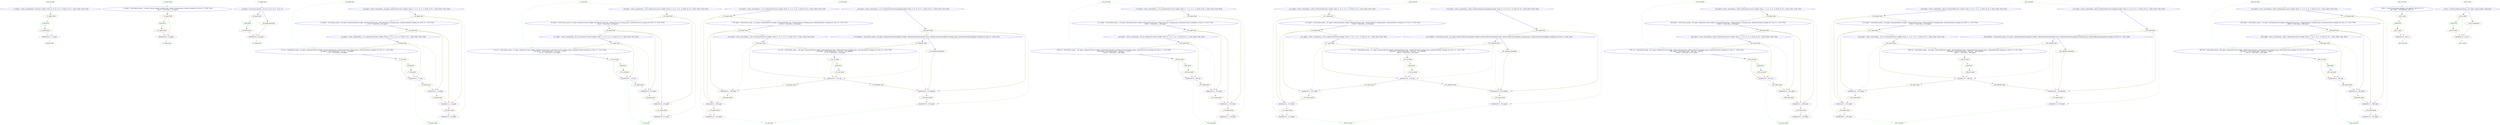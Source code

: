 // K_graph list : sequentialized fwd+bwd with Comp and Data nodes
digraph resnet101_seq_K_graph {
	_0_fwd___13_input [label="__13_input = torch._convolution(x, self.conv1.weight, None, [2, 2], [3, 3], [1, 1], False, [0, 0], 1, False, False, True, True)" color=blue tooltip="Time : 1.1707626978556316
Mem overhead : 24.5KiB"]
	_0_fwd_loss [label="LOSS KCN" color=green]
	_0_bwd___13_input [label="backward of __13_input" color=blueviolet tooltip="Time : 5.983722686767578
Mem overhead : 58.5KiB"]
	"_0___13_input data" [label="__13_input data" color=olive tooltip="Mem 100.0MiB"]
	"_0___13_input grad" [label="__13_input grad" color=olive tooltip="Mem 100.0MiB"]
	"_0___13_input data" -> _0_fwd_loss [color=olive]
	"_0___13_input grad" -> _0_bwd___13_input [color=olive]
	"_0___13_input data" -> _0_bwd___13_input [color=olive style=dashed]
	_0_fwd___13_input -> "_0___13_input data" [color=blue]
	_0_fwd_loss -> "_0___13_input grad" [color=blue]
	"_0_sources data" [label="sources data" color=green style=dashed]
	"_0_sources grad" [label="sources grad" color=green style=dashed]
	"_0_sources data" -> _0_fwd___13_input [color=green style=dashed]
	_0_bwd___13_input -> "_0_sources grad" [color=green style=dashed]
	_1_fwd___25_input [label="__25_input = torch.batch_norm(__13_input, self.bn1.weight, self.bn1.bias, self.bn1.running_mean, self.bn1.running_var, True, 0.1, 1e-05, True)
__26_fv = torch.relu_(__25_input)" color=blue tooltip="Time : 1.1211626529693604
Mem overhead : 0.0B"]
	_1_fwd_loss [label="LOSS KCN" color=green]
	_1_bwd___25_input [label="backward of __25_input" color=blueviolet tooltip="Time : 5.248576005299886
Mem overhead : 100.0MiB"]
	"_1___25_input data" [label="__25_input data" color=olive tooltip="Mem 100.0MiB"]
	"_1___25_input grad" [label="__25_input grad" color=olive tooltip="Mem 100.0MiB"]
	"_1___25_input data" -> _1_fwd_loss [color=olive]
	"_1___25_input data" -> _1_bwd___25_input [color=olive]
	"_1___25_input grad" -> _1_bwd___25_input [color=olive]
	_1_fwd___25_input -> "_1___25_input data" [color=blue]
	_1_fwd_loss -> "_1___25_input grad" [color=blue]
	"_1___13_input data" [label="__13_input data" color=green style=dashed]
	"_1___13_input grad" [label="__13_input grad" color=green style=dashed]
	"_1___13_input data" -> _1_fwd___25_input [color=green style=dashed]
	_1_bwd___25_input -> "_1___13_input grad" [color=green style=dashed]
	_2_fwd___28_input [label="__28_input = torch.max_pool2d(__26_fv, [3, 3], [2, 2], [1, 1], [1, 1])" color=blue tooltip="Time : 0.8803733189900717
Mem overhead : 0.0B"]
	_2_fwd_loss [label="LOSS KCN" color=green]
	_2_bwd___28_input [label="backward of __28_input" color=blueviolet tooltip="Time : 8.451636950174967
Mem overhead : 50.0MiB"]
	"_2___28_input data" [label="__28_input data" color=olive tooltip="Mem 25.0MiB"]
	"_2___28_input grad" [label="__28_input grad" color=olive tooltip="Mem 25.0MiB"]
	"_2___28_input phantoms" [label="__28_input phantoms" color=olive tooltip="Mem 50.0MiB"]
	"_2___28_input data" -> _2_fwd_loss [color=olive]
	"_2___28_input phantoms" -> _2_bwd___28_input [color=olive]
	"_2___28_input grad" -> _2_bwd___28_input [color=olive]
	"_2___28_input data" -> _2_bwd___28_input [color=olive style=dashed]
	_2_fwd___28_input -> "_2___28_input data" [color=blue]
	_2_fwd_loss -> "_2___28_input grad" [color=blue]
	_2_fwd___28_input -> "_2___28_input phantoms" [color=blue]
	"_2___25_input data" [label="__25_input data" color=green style=dashed]
	"_2___25_input grad" [label="__25_input grad" color=green style=dashed]
	"_2___25_input data" -> _2_fwd___28_input [color=green style=dashed]
	_2_bwd___28_input -> "_2___25_input grad" [color=green style=dashed]
	_3_fwd___43_input [label="__43_input = torch._convolution(__28_input, self.layer1[0].conv1.weight, None, [1, 1], [1, 1], [1, 1], False, [0, 0], 1, False, False, True, True)" color=blue tooltip="Time : 1.8642026980717976
Mem overhead : 124.0MiB"]
	_3_fwd___55_input [label="__55_input = torch.batch_norm(__43_input, self.layer1[0].bn1.weight, self.layer1[0].bn1.bias, self.layer1[0].bn1.running_mean, self.layer1[0].bn1.running_var, True, 0.1, 1e-05, True)
__57_fv = torch.relu_(__55_input)" color=blue tooltip="Time : 0.5532799959182739
Mem overhead : 0.0B"]
	_3_fwd___59_input [label="__59_input = torch._convolution(__57_fv, self.layer1[0].conv2.weight, None, [1, 1], [1, 1], [1, 1], False, [0, 0], 1, False, False, True, True)" color=blue tooltip="Time : 1.84060800075531
Mem overhead : 124.0MiB"]
	_3_fwd___72_out [label="__72_out = torch.batch_norm(__59_input, self.layer1[0].bn2.weight, self.layer1[0].bn2.bias, self.layer1[0].bn2.running_mean, self.layer1[0].bn2.running_var, True, 0.1, 1e-05, True)
__64_input = torch.Tensor.add_(__72_out, __28_input)
__73_fv = torch.relu_(__64_input)" color=blue tooltip="Time : 0.4284053444862366
Mem overhead : 0.0B"]
	_3_fwd_loss [label="LOSS KCN" color=green]
	_3_bwd___72_out [label="backward of __72_out" color=blueviolet tooltip="Time : 0.6375359892845154
Mem overhead : 25.0MiB"]
	_3_bwd___59_input [label="backward of __59_input" color=blueviolet tooltip="Time : 4.731541156768799
Mem overhead : 126.6MiB"]
	_3_bwd___55_input [label="backward of __55_input" color=blueviolet tooltip="Time : 0.494378666083018
Mem overhead : 25.0MiB"]
	_3_bwd___43_input [label="backward of __43_input" color=blueviolet tooltip="Time : 6.769792079925537
Mem overhead : 126.6MiB"]
	"_3___43_input data" [label="__43_input data" color=olive tooltip="Mem 25.0MiB"]
	"_3___55_input data" [label="__55_input data" color=olive tooltip="Mem 25.0MiB"]
	"_3___59_input data" [label="__59_input data" color=olive tooltip="Mem 25.0MiB"]
	"_3___72_out data" [label="__72_out data" color=olive tooltip="Mem 25.0MiB"]
	"_3___43_input grad" [label="__43_input grad" color=olive tooltip="Mem 25.0MiB"]
	"_3___55_input grad" [label="__55_input grad" color=olive tooltip="Mem 25.0MiB"]
	"_3___59_input grad" [label="__59_input grad" color=olive tooltip="Mem 25.0MiB"]
	"_3___72_out grad" [label="__72_out grad" color=olive tooltip="Mem 25.0MiB"]
	"_3___43_input data" -> _3_fwd___55_input [color=olive]
	"_3___55_input data" -> _3_fwd___59_input [color=olive]
	"_3___59_input data" -> _3_fwd___72_out [color=olive]
	"_3___72_out data" -> _3_fwd_loss [color=olive]
	"_3___59_input data" -> _3_bwd___72_out [color=olive]
	"_3___72_out data" -> _3_bwd___72_out [color=olive]
	"_3___72_out grad" -> _3_bwd___72_out [color=olive]
	"_3___59_input grad" -> _3_bwd___59_input [color=olive]
	"_3___55_input data" -> _3_bwd___59_input [color=olive]
	"_3___59_input data" -> _3_bwd___59_input [color=olive style=dashed]
	"_3___43_input data" -> _3_bwd___55_input [color=olive]
	"_3___55_input data" -> _3_bwd___55_input [color=olive]
	"_3___55_input grad" -> _3_bwd___55_input [color=olive]
	"_3___43_input grad" -> _3_bwd___43_input [color=olive]
	"_3___43_input data" -> _3_bwd___43_input [color=olive style=dashed]
	_3_fwd___43_input -> "_3___43_input data" [color=blue]
	_3_fwd___55_input -> "_3___55_input data" [color=blue]
	_3_fwd___59_input -> "_3___59_input data" [color=blue]
	_3_fwd___72_out -> "_3___72_out data" [color=blue]
	_3_bwd___55_input -> "_3___43_input grad" [color=blueviolet]
	_3_bwd___59_input -> "_3___55_input grad" [color=blueviolet]
	_3_bwd___72_out -> "_3___59_input grad" [color=blueviolet]
	_3_fwd_loss -> "_3___72_out grad" [color=blue]
	"_3___28_input data" [label="__28_input data" color=green style=dashed]
	"_3___28_input grad" [label="__28_input grad" color=green style=dashed]
	"_3___28_input data" -> _3_fwd___43_input [color=green style=dashed]
	"_3___28_input data" -> _3_fwd___72_out [color=green style=dashed]
	_3_bwd___43_input -> "_3___28_input grad" [color=green style=dashed]
	_3_bwd___72_out -> "_3___28_input grad" [color=green style=dashed]
	_4_fwd___81_input [label="__81_input = torch._convolution(__73_fv, self.layer1[1].conv1.weight, None, [1, 1], [1, 1], [1, 1], False, [0, 0], 1, False, False, True, True)" color=blue tooltip="Time : 1.8642026980717976
Mem overhead : 124.0MiB"]
	_4_fwd___93_input [label="__93_input = torch.batch_norm(__81_input, self.layer1[1].bn1.weight, self.layer1[1].bn1.bias, self.layer1[1].bn1.running_mean, self.layer1[1].bn1.running_var, True, 0.1, 1e-05, True)
__95_fv = torch.relu_(__93_input)" color=blue tooltip="Time : 0.5532799959182739
Mem overhead : 0.0B"]
	_4_fwd___97_input [label="__97_input = torch._convolution(__95_fv, self.layer1[1].conv2.weight, None, [1, 1], [1, 1], [1, 1], False, [0, 0], 1, False, False, True, True)" color=blue tooltip="Time : 1.84060800075531
Mem overhead : 124.0MiB"]
	_4_fwd___110_out [label="__110_out = torch.batch_norm(__97_input, self.layer1[1].bn2.weight, self.layer1[1].bn2.bias, self.layer1[1].bn2.running_mean, self.layer1[1].bn2.running_var, True, 0.1, 1e-05, True)
__102_input = torch.Tensor.add_(__110_out, __73_fv)
__111_fv = torch.relu_(__102_input)" color=blue tooltip="Time : 0.4284053444862366
Mem overhead : 0.0B"]
	_4_fwd_loss [label="LOSS KCN" color=green]
	_4_bwd___110_out [label="backward of __110_out" color=blueviolet tooltip="Time : 0.6375359892845154
Mem overhead : 25.0MiB"]
	_4_bwd___97_input [label="backward of __97_input" color=blueviolet tooltip="Time : 4.731541156768799
Mem overhead : 126.6MiB"]
	_4_bwd___93_input [label="backward of __93_input" color=blueviolet tooltip="Time : 0.494378666083018
Mem overhead : 25.0MiB"]
	_4_bwd___81_input [label="backward of __81_input" color=blueviolet tooltip="Time : 6.769792079925537
Mem overhead : 126.6MiB"]
	"_4___81_input data" [label="__81_input data" color=olive tooltip="Mem 25.0MiB"]
	"_4___93_input data" [label="__93_input data" color=olive tooltip="Mem 25.0MiB"]
	"_4___97_input data" [label="__97_input data" color=olive tooltip="Mem 25.0MiB"]
	"_4___110_out data" [label="__110_out data" color=olive tooltip="Mem 25.0MiB"]
	"_4___81_input grad" [label="__81_input grad" color=olive tooltip="Mem 25.0MiB"]
	"_4___93_input grad" [label="__93_input grad" color=olive tooltip="Mem 25.0MiB"]
	"_4___97_input grad" [label="__97_input grad" color=olive tooltip="Mem 25.0MiB"]
	"_4___110_out grad" [label="__110_out grad" color=olive tooltip="Mem 25.0MiB"]
	"_4___81_input data" -> _4_fwd___93_input [color=olive]
	"_4___93_input data" -> _4_fwd___97_input [color=olive]
	"_4___97_input data" -> _4_fwd___110_out [color=olive]
	"_4___110_out data" -> _4_fwd_loss [color=olive]
	"_4___97_input data" -> _4_bwd___110_out [color=olive]
	"_4___110_out data" -> _4_bwd___110_out [color=olive]
	"_4___110_out grad" -> _4_bwd___110_out [color=olive]
	"_4___97_input grad" -> _4_bwd___97_input [color=olive]
	"_4___93_input data" -> _4_bwd___97_input [color=olive]
	"_4___97_input data" -> _4_bwd___97_input [color=olive style=dashed]
	"_4___81_input data" -> _4_bwd___93_input [color=olive]
	"_4___93_input data" -> _4_bwd___93_input [color=olive]
	"_4___93_input grad" -> _4_bwd___93_input [color=olive]
	"_4___81_input grad" -> _4_bwd___81_input [color=olive]
	"_4___81_input data" -> _4_bwd___81_input [color=olive style=dashed]
	_4_fwd___81_input -> "_4___81_input data" [color=blue]
	_4_fwd___93_input -> "_4___93_input data" [color=blue]
	_4_fwd___97_input -> "_4___97_input data" [color=blue]
	_4_fwd___110_out -> "_4___110_out data" [color=blue]
	_4_bwd___93_input -> "_4___81_input grad" [color=blueviolet]
	_4_bwd___97_input -> "_4___93_input grad" [color=blueviolet]
	_4_bwd___110_out -> "_4___97_input grad" [color=blueviolet]
	_4_fwd_loss -> "_4___110_out grad" [color=blue]
	"_4___72_out data" [label="__72_out data" color=green style=dashed]
	"_4___72_out grad" [label="__72_out grad" color=green style=dashed]
	"_4___72_out data" -> _4_fwd___81_input [color=green style=dashed]
	"_4___72_out data" -> _4_fwd___110_out [color=green style=dashed]
	_4_bwd___81_input -> "_4___72_out grad" [color=green style=dashed]
	_4_bwd___110_out -> "_4___72_out grad" [color=green style=dashed]
	_5_fwd___124_input [label="__124_input = torch._convolution(__111_fv, self.layer2[0].conv1.weight, None, [2, 2], [1, 1], [1, 1], False, [0, 0], 1, False, False, True, True)" color=blue tooltip="Time : 0.5304426550865173
Mem overhead : 2.0KiB"]
	_5_fwd___136_input [label="__136_input = torch.batch_norm(__124_input, self.layer2[0].bn1.weight, self.layer2[0].bn1.bias, self.layer2[0].bn1.running_mean, self.layer2[0].bn1.running_var, True, 0.1, 1e-05, True)
__138_fv = torch.relu_(__136_input)" color=blue tooltip="Time : 0.13902932902177176
Mem overhead : 0.0B"]
	_5_fwd___140_input [label="__140_input = torch._convolution(__138_fv, self.layer2[0].conv2.weight, None, [1, 1], [1, 1], [1, 1], False, [0, 0], 1, False, False, True, True)" color=blue tooltip="Time : 0.5633813142776489
Mem overhead : 65.2MiB"]
	_5_fwd___158_input [label="__158_input = torch._convolution(__111_fv, self.layer2[0].downsample[0].weight, None, [2, 2], [0, 0], [1, 1], False, [0, 0], 1, False, False, True, True)" color=blue tooltip="Time : 0.10953599959611893
Mem overhead : 2.0KiB"]
	_5_fwd___170_identity [label="__170_identity = torch.batch_norm(__158_input, self.layer2[0].downsample[1].weight, self.layer2[0].downsample[1].bias, self.layer2[0].downsample[1].running_mean, self.layer2[0].downsample[1].running_var, True, 0.1, 1e-05, True)" color=blue tooltip="Time : 0.08780799806118011
Mem overhead : 0.0B"]
	_5_fwd___153_out [label="__153_out = torch.batch_norm(__140_input, self.layer2[0].bn2.weight, self.layer2[0].bn2.bias, self.layer2[0].bn2.running_mean, self.layer2[0].bn2.running_var, True, 0.1, 1e-05, True)
__145_input = torch.Tensor.add_(__153_out, __170_identity)
__171_fv = torch.relu_(__145_input)" color=blue tooltip="Time : 0.21158399681250253
Mem overhead : 0.0B"]
	_5_fwd_loss [label="LOSS KCN" color=green]
	_5_bwd___153_out [label="backward of __153_out" color=blueviolet tooltip="Time : 0.21998933454354605
Mem overhead : 2.0KiB"]
	_5_bwd___140_input [label="backward of __140_input" color=blueviolet tooltip="Time : 1.0144106944402058
Mem overhead : 65.2MiB"]
	_5_bwd___136_input [label="backward of __136_input" color=blueviolet tooltip="Time : 0.22126932938893637
Mem overhead : 12.5MiB"]
	_5_bwd___124_input [label="backward of __124_input" color=blueviolet tooltip="Time : 4.190613269805908
Mem overhead : 291.5KiB"]
	_5_bwd___170_identity [label="backward of __170_identity" color=blueviolet tooltip="Time : 0.14824533462524414
Mem overhead : 2.0KiB"]
	_5_bwd___158_input [label="backward of __158_input" color=blueviolet tooltip="Time : 3.2501332759857178
Mem overhead : 34.5KiB"]
	"_5___124_input data" [label="__124_input data" color=olive tooltip="Mem 12.5MiB"]
	"_5___136_input data" [label="__136_input data" color=olive tooltip="Mem 12.5MiB"]
	"_5___140_input data" [label="__140_input data" color=olive tooltip="Mem 12.5MiB"]
	"_5___158_input data" [label="__158_input data" color=olive tooltip="Mem 12.5MiB"]
	"_5___170_identity data" [label="__170_identity data" color=olive tooltip="Mem 12.5MiB"]
	"_5___153_out data" [label="__153_out data" color=olive tooltip="Mem 12.5MiB"]
	"_5___124_input grad" [label="__124_input grad" color=olive tooltip="Mem 12.5MiB"]
	"_5___136_input grad" [label="__136_input grad" color=olive tooltip="Mem 12.5MiB"]
	"_5___140_input grad" [label="__140_input grad" color=olive tooltip="Mem 12.5MiB"]
	"_5___158_input grad" [label="__158_input grad" color=olive tooltip="Mem 12.5MiB"]
	"_5___170_identity grad" [label="__170_identity grad" color=olive tooltip="Mem 12.5MiB"]
	"_5___153_out grad" [label="__153_out grad" color=olive tooltip="Mem 12.5MiB"]
	"_5___170_identity phantoms" [label="__170_identity phantoms" color=olive tooltip="Mem 1.0KiB"]
	"_5___124_input data" -> _5_fwd___136_input [color=olive]
	"_5___136_input data" -> _5_fwd___140_input [color=olive]
	"_5___158_input data" -> _5_fwd___170_identity [color=olive]
	"_5___170_identity data" -> _5_fwd___153_out [color=olive]
	"_5___140_input data" -> _5_fwd___153_out [color=olive]
	"_5___153_out data" -> _5_fwd_loss [color=olive]
	"_5___153_out grad" -> _5_bwd___153_out [color=olive]
	"_5___140_input data" -> _5_bwd___153_out [color=olive]
	"_5___153_out data" -> _5_bwd___153_out [color=olive]
	"_5___170_identity data" -> _5_bwd___153_out [color=olive style=dashed]
	"_5___140_input grad" -> _5_bwd___140_input [color=olive]
	"_5___136_input data" -> _5_bwd___140_input [color=olive]
	"_5___140_input data" -> _5_bwd___140_input [color=olive style=dashed]
	"_5___124_input data" -> _5_bwd___136_input [color=olive]
	"_5___136_input data" -> _5_bwd___136_input [color=olive]
	"_5___136_input grad" -> _5_bwd___136_input [color=olive]
	"_5___124_input grad" -> _5_bwd___124_input [color=olive]
	"_5___124_input data" -> _5_bwd___124_input [color=olive style=dashed]
	"_5___170_identity phantoms" -> _5_bwd___170_identity [color=olive]
	"_5___170_identity grad" -> _5_bwd___170_identity [color=olive]
	"_5___158_input data" -> _5_bwd___170_identity [color=olive]
	"_5___170_identity data" -> _5_bwd___170_identity [color=olive style=dashed]
	"_5___158_input grad" -> _5_bwd___158_input [color=olive]
	"_5___158_input data" -> _5_bwd___158_input [color=olive style=dashed]
	_5_fwd___124_input -> "_5___124_input data" [color=blue]
	_5_fwd___136_input -> "_5___136_input data" [color=blue]
	_5_fwd___140_input -> "_5___140_input data" [color=blue]
	_5_fwd___158_input -> "_5___158_input data" [color=blue]
	_5_fwd___170_identity -> "_5___170_identity data" [color=blue]
	_5_fwd___153_out -> "_5___153_out data" [color=blue]
	_5_bwd___136_input -> "_5___124_input grad" [color=blueviolet]
	_5_bwd___140_input -> "_5___136_input grad" [color=blueviolet]
	_5_bwd___153_out -> "_5___140_input grad" [color=blueviolet]
	_5_bwd___170_identity -> "_5___158_input grad" [color=blueviolet]
	_5_bwd___153_out -> "_5___170_identity grad" [color=blueviolet]
	_5_fwd_loss -> "_5___153_out grad" [color=blue]
	_5_fwd___170_identity -> "_5___170_identity phantoms" [color=blue]
	"_5___110_out data" [label="__110_out data" color=green style=dashed]
	"_5___110_out grad" [label="__110_out grad" color=green style=dashed]
	"_5___110_out data" -> _5_fwd___124_input [color=green style=dashed]
	"_5___110_out data" -> _5_fwd___158_input [color=green style=dashed]
	_5_bwd___124_input -> "_5___110_out grad" [color=green style=dashed]
	_5_bwd___158_input -> "_5___110_out grad" [color=green style=dashed]
	_6_fwd___179_input [label="__179_input = torch._convolution(__171_fv, self.layer2[1].conv1.weight, None, [1, 1], [1, 1], [1, 1], False, [0, 0], 1, False, False, True, True)" color=blue tooltip="Time : 0.8153600096702576
Mem overhead : 65.2MiB"]
	_6_fwd___191_input [label="__191_input = torch.batch_norm(__179_input, self.layer2[1].bn1.weight, self.layer2[1].bn1.bias, self.layer2[1].bn1.running_mean, self.layer2[1].bn1.running_var, True, 0.1, 1e-05, True)
__193_fv = torch.relu_(__191_input)" color=blue tooltip="Time : 0.13886933525403342
Mem overhead : 0.0B"]
	_6_fwd___195_input [label="__195_input = torch._convolution(__193_fv, self.layer2[1].conv2.weight, None, [1, 1], [1, 1], [1, 1], False, [0, 0], 1, False, False, True, True)" color=blue tooltip="Time : 0.5673173268636068
Mem overhead : 65.2MiB"]
	_6_fwd___208_out [label="__208_out = torch.batch_norm(__195_input, self.layer2[1].bn2.weight, self.layer2[1].bn2.bias, self.layer2[1].bn2.running_mean, self.layer2[1].bn2.running_var, True, 0.1, 1e-05, True)
__200_input = torch.Tensor.add_(__208_out, __171_fv)
__209_fv = torch.relu_(__200_input)" color=blue tooltip="Time : 0.21066666642824808
Mem overhead : 0.0B"]
	_6_fwd_loss [label="LOSS KCN" color=green]
	_6_bwd___208_out [label="backward of __208_out" color=blueviolet tooltip="Time : 0.293994665145874
Mem overhead : 12.5MiB"]
	_6_bwd___195_input [label="backward of __195_input" color=blueviolet tooltip="Time : 1.0177173614501953
Mem overhead : 65.2MiB"]
	_6_bwd___191_input [label="backward of __191_input" color=blueviolet tooltip="Time : 0.2203626682360967
Mem overhead : 12.5MiB"]
	_6_bwd___179_input [label="backward of __179_input" color=blueviolet tooltip="Time : 1.0893440246582031
Mem overhead : 65.2MiB"]
	"_6___179_input data" [label="__179_input data" color=olive tooltip="Mem 12.5MiB"]
	"_6___191_input data" [label="__191_input data" color=olive tooltip="Mem 12.5MiB"]
	"_6___195_input data" [label="__195_input data" color=olive tooltip="Mem 12.5MiB"]
	"_6___208_out data" [label="__208_out data" color=olive tooltip="Mem 12.5MiB"]
	"_6___179_input grad" [label="__179_input grad" color=olive tooltip="Mem 12.5MiB"]
	"_6___191_input grad" [label="__191_input grad" color=olive tooltip="Mem 12.5MiB"]
	"_6___195_input grad" [label="__195_input grad" color=olive tooltip="Mem 12.5MiB"]
	"_6___208_out grad" [label="__208_out grad" color=olive tooltip="Mem 12.5MiB"]
	"_6___179_input data" -> _6_fwd___191_input [color=olive]
	"_6___191_input data" -> _6_fwd___195_input [color=olive]
	"_6___195_input data" -> _6_fwd___208_out [color=olive]
	"_6___208_out data" -> _6_fwd_loss [color=olive]
	"_6___195_input data" -> _6_bwd___208_out [color=olive]
	"_6___208_out data" -> _6_bwd___208_out [color=olive]
	"_6___208_out grad" -> _6_bwd___208_out [color=olive]
	"_6___195_input grad" -> _6_bwd___195_input [color=olive]
	"_6___191_input data" -> _6_bwd___195_input [color=olive]
	"_6___195_input data" -> _6_bwd___195_input [color=olive style=dashed]
	"_6___179_input data" -> _6_bwd___191_input [color=olive]
	"_6___191_input data" -> _6_bwd___191_input [color=olive]
	"_6___191_input grad" -> _6_bwd___191_input [color=olive]
	"_6___179_input grad" -> _6_bwd___179_input [color=olive]
	"_6___179_input data" -> _6_bwd___179_input [color=olive style=dashed]
	_6_fwd___179_input -> "_6___179_input data" [color=blue]
	_6_fwd___191_input -> "_6___191_input data" [color=blue]
	_6_fwd___195_input -> "_6___195_input data" [color=blue]
	_6_fwd___208_out -> "_6___208_out data" [color=blue]
	_6_bwd___191_input -> "_6___179_input grad" [color=blueviolet]
	_6_bwd___195_input -> "_6___191_input grad" [color=blueviolet]
	_6_bwd___208_out -> "_6___195_input grad" [color=blueviolet]
	_6_fwd_loss -> "_6___208_out grad" [color=blue]
	"_6___153_out data" [label="__153_out data" color=green style=dashed]
	"_6___153_out grad" [label="__153_out grad" color=green style=dashed]
	"_6___153_out data" -> _6_fwd___179_input [color=green style=dashed]
	"_6___153_out data" -> _6_fwd___208_out [color=green style=dashed]
	_6_bwd___179_input -> "_6___153_out grad" [color=green style=dashed]
	_6_bwd___208_out -> "_6___153_out grad" [color=green style=dashed]
	_7_fwd___221_input [label="__221_input = torch._convolution(__209_fv, self.layer3[0].conv1.weight, None, [2, 2], [1, 1], [1, 1], False, [0, 0], 1, False, False, True, True)" color=blue tooltip="Time : 0.5389226675033569
Mem overhead : 512.0B"]
	_7_fwd___233_input [label="__233_input = torch.batch_norm(__221_input, self.layer3[0].bn1.weight, self.layer3[0].bn1.bias, self.layer3[0].bn1.running_mean, self.layer3[0].bn1.running_var, True, 0.1, 1e-05, True)
__235_fv = torch.relu_(__233_input)" color=blue tooltip="Time : 0.0728000005086263
Mem overhead : 0.0B"]
	_7_fwd___237_input [label="__237_input = torch._convolution(__235_fv, self.layer3[0].conv2.weight, None, [1, 1], [1, 1], [1, 1], False, [0, 0], 1, False, False, True, True)" color=blue tooltip="Time : 0.4785173336664836
Mem overhead : 40.5MiB"]
	_7_fwd___255_input [label="__255_input = torch._convolution(__209_fv, self.layer3[0].downsample[0].weight, None, [2, 2], [0, 0], [1, 1], False, [0, 0], 1, False, False, True, True)" color=blue tooltip="Time : 0.09089066833257675
Mem overhead : 512.0B"]
	_7_fwd___267_identity [label="__267_identity = torch.batch_norm(__255_input, self.layer3[0].downsample[1].weight, self.layer3[0].downsample[1].bias, self.layer3[0].downsample[1].running_mean, self.layer3[0].downsample[1].running_var, True, 0.1, 1e-05, True)" color=blue tooltip="Time : 0.047424000998338066
Mem overhead : 0.0B"]
	_7_fwd___250_out [label="__250_out = torch.batch_norm(__237_input, self.layer3[0].bn2.weight, self.layer3[0].bn2.bias, self.layer3[0].bn2.running_mean, self.layer3[0].bn2.running_var, True, 0.1, 1e-05, True)
__242_input = torch.Tensor.add_(__250_out, __267_identity)
__268_fv = torch.relu_(__242_input)" color=blue tooltip="Time : 0.11148800204197566
Mem overhead : 0.0B"]
	_7_fwd_loss [label="LOSS KCN" color=green]
	_7_bwd___250_out [label="backward of __250_out" color=blueviolet tooltip="Time : 0.10184533149003983
Mem overhead : 4.0KiB"]
	_7_bwd___237_input [label="backward of __237_input" color=blueviolet tooltip="Time : 0.8872746626536051
Mem overhead : 40.5MiB"]
	_7_bwd___233_input [label="backward of __233_input" color=blueviolet tooltip="Time : 0.10155733426411946
Mem overhead : 6.3MiB"]
	_7_bwd___221_input [label="backward of __221_input" color=blueviolet tooltip="Time : 3.363029400507609
Mem overhead : 1.2MiB"]
	_7_bwd___267_identity [label="backward of __267_identity" color=blueviolet tooltip="Time : 0.06327466666698456
Mem overhead : 4.0KiB"]
	_7_bwd___255_input [label="backward of __255_input" color=blueviolet tooltip="Time : 2.384970744450887
Mem overhead : 130.5KiB"]
	"_7___221_input data" [label="__221_input data" color=olive tooltip="Mem 6.2MiB"]
	"_7___233_input data" [label="__233_input data" color=olive tooltip="Mem 6.3MiB"]
	"_7___237_input data" [label="__237_input data" color=olive tooltip="Mem 6.2MiB"]
	"_7___255_input data" [label="__255_input data" color=olive tooltip="Mem 6.2MiB"]
	"_7___267_identity data" [label="__267_identity data" color=olive tooltip="Mem 6.2MiB"]
	"_7___250_out data" [label="__250_out data" color=olive tooltip="Mem 6.3MiB"]
	"_7___221_input grad" [label="__221_input grad" color=olive tooltip="Mem 6.2MiB"]
	"_7___233_input grad" [label="__233_input grad" color=olive tooltip="Mem 6.3MiB"]
	"_7___237_input grad" [label="__237_input grad" color=olive tooltip="Mem 6.2MiB"]
	"_7___255_input grad" [label="__255_input grad" color=olive tooltip="Mem 6.2MiB"]
	"_7___267_identity grad" [label="__267_identity grad" color=olive tooltip="Mem 6.2MiB"]
	"_7___250_out grad" [label="__250_out grad" color=olive tooltip="Mem 6.3MiB"]
	"_7___267_identity phantoms" [label="__267_identity phantoms" color=olive tooltip="Mem 2.0KiB"]
	"_7___221_input data" -> _7_fwd___233_input [color=olive]
	"_7___233_input data" -> _7_fwd___237_input [color=olive]
	"_7___255_input data" -> _7_fwd___267_identity [color=olive]
	"_7___267_identity data" -> _7_fwd___250_out [color=olive]
	"_7___237_input data" -> _7_fwd___250_out [color=olive]
	"_7___250_out data" -> _7_fwd_loss [color=olive]
	"_7___250_out grad" -> _7_bwd___250_out [color=olive]
	"_7___237_input data" -> _7_bwd___250_out [color=olive]
	"_7___250_out data" -> _7_bwd___250_out [color=olive]
	"_7___267_identity data" -> _7_bwd___250_out [color=olive style=dashed]
	"_7___237_input grad" -> _7_bwd___237_input [color=olive]
	"_7___233_input data" -> _7_bwd___237_input [color=olive]
	"_7___237_input data" -> _7_bwd___237_input [color=olive style=dashed]
	"_7___221_input data" -> _7_bwd___233_input [color=olive]
	"_7___233_input data" -> _7_bwd___233_input [color=olive]
	"_7___233_input grad" -> _7_bwd___233_input [color=olive]
	"_7___221_input grad" -> _7_bwd___221_input [color=olive]
	"_7___221_input data" -> _7_bwd___221_input [color=olive style=dashed]
	"_7___267_identity phantoms" -> _7_bwd___267_identity [color=olive]
	"_7___267_identity grad" -> _7_bwd___267_identity [color=olive]
	"_7___255_input data" -> _7_bwd___267_identity [color=olive]
	"_7___267_identity data" -> _7_bwd___267_identity [color=olive style=dashed]
	"_7___255_input grad" -> _7_bwd___255_input [color=olive]
	"_7___255_input data" -> _7_bwd___255_input [color=olive style=dashed]
	_7_fwd___221_input -> "_7___221_input data" [color=blue]
	_7_fwd___233_input -> "_7___233_input data" [color=blue]
	_7_fwd___237_input -> "_7___237_input data" [color=blue]
	_7_fwd___255_input -> "_7___255_input data" [color=blue]
	_7_fwd___267_identity -> "_7___267_identity data" [color=blue]
	_7_fwd___250_out -> "_7___250_out data" [color=blue]
	_7_bwd___233_input -> "_7___221_input grad" [color=blueviolet]
	_7_bwd___237_input -> "_7___233_input grad" [color=blueviolet]
	_7_bwd___250_out -> "_7___237_input grad" [color=blueviolet]
	_7_bwd___267_identity -> "_7___255_input grad" [color=blueviolet]
	_7_bwd___250_out -> "_7___267_identity grad" [color=blueviolet]
	_7_fwd_loss -> "_7___250_out grad" [color=blue]
	_7_fwd___267_identity -> "_7___267_identity phantoms" [color=blue]
	"_7___208_out data" [label="__208_out data" color=green style=dashed]
	"_7___208_out grad" [label="__208_out grad" color=green style=dashed]
	"_7___208_out data" -> _7_fwd___221_input [color=green style=dashed]
	"_7___208_out data" -> _7_fwd___255_input [color=green style=dashed]
	_7_bwd___221_input -> "_7___208_out grad" [color=green style=dashed]
	_7_bwd___255_input -> "_7___208_out grad" [color=green style=dashed]
	_8_fwd___276_input [label="__276_input = torch._convolution(__268_fv, self.layer3[1].conv1.weight, None, [1, 1], [1, 1], [1, 1], False, [0, 0], 1, False, False, True, True)" color=blue tooltip="Time : 0.47943466901779175
Mem overhead : 40.5MiB"]
	_8_fwd___288_input [label="__288_input = torch.batch_norm(__276_input, self.layer3[1].bn1.weight, self.layer3[1].bn1.bias, self.layer3[1].bn1.running_mean, self.layer3[1].bn1.running_var, True, 0.1, 1e-05, True)
__290_fv = torch.relu_(__288_input)" color=blue tooltip="Time : 0.07195733487606049
Mem overhead : 0.0B"]
	_8_fwd___292_input [label="__292_input = torch._convolution(__290_fv, self.layer3[1].conv2.weight, None, [1, 1], [1, 1], [1, 1], False, [0, 0], 1, False, False, True, True)" color=blue tooltip="Time : 0.48029865821202594
Mem overhead : 40.5MiB"]
	_8_fwd___305_out [label="__305_out = torch.batch_norm(__292_input, self.layer3[1].bn2.weight, self.layer3[1].bn2.bias, self.layer3[1].bn2.running_mean, self.layer3[1].bn2.running_var, True, 0.1, 1e-05, True)
__297_input = torch.Tensor.add_(__305_out, __268_fv)
__306_fv = torch.relu_(__297_input)" color=blue tooltip="Time : 0.11074133217334747
Mem overhead : 0.0B"]
	_8_fwd_loss [label="LOSS KCN" color=green]
	_8_bwd___305_out [label="backward of __305_out" color=blueviolet tooltip="Time : 0.13883733252684274
Mem overhead : 6.3MiB"]
	_8_bwd___292_input [label="backward of __292_input" color=blueviolet tooltip="Time : 0.8834026654561361
Mem overhead : 40.5MiB"]
	_8_bwd___288_input [label="backward of __288_input" color=blueviolet tooltip="Time : 0.10170666376749675
Mem overhead : 6.3MiB"]
	_8_bwd___276_input [label="backward of __276_input" color=blueviolet tooltip="Time : 0.9200960199038187
Mem overhead : 40.5MiB"]
	"_8___276_input data" [label="__276_input data" color=olive tooltip="Mem 6.2MiB"]
	"_8___288_input data" [label="__288_input data" color=olive tooltip="Mem 6.3MiB"]
	"_8___292_input data" [label="__292_input data" color=olive tooltip="Mem 6.2MiB"]
	"_8___305_out data" [label="__305_out data" color=olive tooltip="Mem 6.3MiB"]
	"_8___276_input grad" [label="__276_input grad" color=olive tooltip="Mem 6.2MiB"]
	"_8___288_input grad" [label="__288_input grad" color=olive tooltip="Mem 6.3MiB"]
	"_8___292_input grad" [label="__292_input grad" color=olive tooltip="Mem 6.2MiB"]
	"_8___305_out grad" [label="__305_out grad" color=olive tooltip="Mem 6.3MiB"]
	"_8___276_input data" -> _8_fwd___288_input [color=olive]
	"_8___288_input data" -> _8_fwd___292_input [color=olive]
	"_8___292_input data" -> _8_fwd___305_out [color=olive]
	"_8___305_out data" -> _8_fwd_loss [color=olive]
	"_8___292_input data" -> _8_bwd___305_out [color=olive]
	"_8___305_out data" -> _8_bwd___305_out [color=olive]
	"_8___305_out grad" -> _8_bwd___305_out [color=olive]
	"_8___292_input grad" -> _8_bwd___292_input [color=olive]
	"_8___288_input data" -> _8_bwd___292_input [color=olive]
	"_8___292_input data" -> _8_bwd___292_input [color=olive style=dashed]
	"_8___276_input data" -> _8_bwd___288_input [color=olive]
	"_8___288_input data" -> _8_bwd___288_input [color=olive]
	"_8___288_input grad" -> _8_bwd___288_input [color=olive]
	"_8___276_input grad" -> _8_bwd___276_input [color=olive]
	"_8___276_input data" -> _8_bwd___276_input [color=olive style=dashed]
	_8_fwd___276_input -> "_8___276_input data" [color=blue]
	_8_fwd___288_input -> "_8___288_input data" [color=blue]
	_8_fwd___292_input -> "_8___292_input data" [color=blue]
	_8_fwd___305_out -> "_8___305_out data" [color=blue]
	_8_bwd___288_input -> "_8___276_input grad" [color=blueviolet]
	_8_bwd___292_input -> "_8___288_input grad" [color=blueviolet]
	_8_bwd___305_out -> "_8___292_input grad" [color=blueviolet]
	_8_fwd_loss -> "_8___305_out grad" [color=blue]
	"_8___250_out data" [label="__250_out data" color=green style=dashed]
	"_8___250_out grad" [label="__250_out grad" color=green style=dashed]
	"_8___250_out data" -> _8_fwd___276_input [color=green style=dashed]
	"_8___250_out data" -> _8_fwd___305_out [color=green style=dashed]
	_8_bwd___276_input -> "_8___250_out grad" [color=green style=dashed]
	_8_bwd___305_out -> "_8___250_out grad" [color=green style=dashed]
	_9_fwd___319_input [label="__319_input = torch._convolution(__306_fv, self.layer4[0].conv1.weight, None, [2, 2], [1, 1], [1, 1], False, [0, 0], 1, False, False, True, True)" color=blue tooltip="Time : 0.5409493247667948
Mem overhead : 512.0B"]
	_9_fwd___331_input [label="__331_input = torch.batch_norm(__319_input, self.layer4[0].bn1.weight, self.layer4[0].bn1.bias, self.layer4[0].bn1.running_mean, self.layer4[0].bn1.running_var, True, 0.1, 1e-05, True)
__333_fv = torch.relu_(__331_input)" color=blue tooltip="Time : 0.04383999978502592
Mem overhead : 0.0B"]
	_9_fwd___335_input [label="__335_input = torch._convolution(__333_fv, self.layer4[0].conv2.weight, None, [1, 1], [1, 1], [1, 1], False, [0, 0], 1, False, False, True, True)" color=blue tooltip="Time : 0.6886399984359741
Mem overhead : 51.8MiB"]
	_9_fwd___353_input [label="__353_input = torch._convolution(__306_fv, self.layer4[0].downsample[0].weight, None, [2, 2], [0, 0], [1, 1], False, [0, 0], 1, False, False, True, True)" color=blue tooltip="Time : 0.08782933155695598
Mem overhead : 512.0B"]
	_9_fwd___365_identity [label="__365_identity = torch.batch_norm(__353_input, self.layer4[0].downsample[1].weight, self.layer4[0].downsample[1].bias, self.layer4[0].downsample[1].running_mean, self.layer4[0].downsample[1].running_var, True, 0.1, 1e-05, True)" color=blue tooltip="Time : 0.036437333871920906
Mem overhead : 0.0B"]
	_9_fwd___348_out [label="__348_out = torch.batch_norm(__335_input, self.layer4[0].bn2.weight, self.layer4[0].bn2.bias, self.layer4[0].bn2.running_mean, self.layer4[0].bn2.running_var, True, 0.1, 1e-05, True)
__340_input = torch.Tensor.add_(__348_out, __365_identity)
__366_fv = torch.relu_(__340_input)" color=blue tooltip="Time : 0.06060799956321716
Mem overhead : 0.0B"]
	_9_fwd_loss [label="LOSS KCN" color=green]
	_9_bwd___348_out [label="backward of __348_out" color=blueviolet tooltip="Time : 0.5136426587899526
Mem overhead : 8.0KiB"]
	_9_bwd___335_input [label="backward of __335_input" color=blueviolet tooltip="Time : 1.21014400323232
Mem overhead : 59.1MiB"]
	_9_bwd___331_input [label="backward of __331_input" color=blueviolet tooltip="Time : 0.06975999971230824
Mem overhead : 3.1MiB"]
	_9_bwd___319_input [label="backward of __319_input" color=blueviolet tooltip="Time : 3.750826676686605
Mem overhead : 4.5MiB"]
	_9_bwd___365_identity [label="backward of __365_identity" color=blueviolet tooltip="Time : 0.04966399942835172
Mem overhead : 8.0KiB"]
	_9_bwd___353_input [label="backward of __353_input" color=blueviolet tooltip="Time : 0.5974506537119547
Mem overhead : 512.0KiB"]
	"_9___319_input data" [label="__319_input data" color=olive tooltip="Mem 4.1MiB"]
	"_9___331_input data" [label="__331_input data" color=olive tooltip="Mem 3.1MiB"]
	"_9___335_input data" [label="__335_input data" color=olive tooltip="Mem 3.1MiB"]
	"_9___353_input data" [label="__353_input data" color=olive tooltip="Mem 3.1MiB"]
	"_9___365_identity data" [label="__365_identity data" color=olive tooltip="Mem 3.1MiB"]
	"_9___348_out data" [label="__348_out data" color=olive tooltip="Mem 3.1MiB"]
	"_9___319_input grad" [label="__319_input grad" color=olive tooltip="Mem 4.1MiB"]
	"_9___331_input grad" [label="__331_input grad" color=olive tooltip="Mem 3.1MiB"]
	"_9___335_input grad" [label="__335_input grad" color=olive tooltip="Mem 3.1MiB"]
	"_9___353_input grad" [label="__353_input grad" color=olive tooltip="Mem 3.1MiB"]
	"_9___365_identity grad" [label="__365_identity grad" color=olive tooltip="Mem 3.1MiB"]
	"_9___348_out grad" [label="__348_out grad" color=olive tooltip="Mem 3.1MiB"]
	"_9___365_identity phantoms" [label="__365_identity phantoms" color=olive tooltip="Mem 4.0KiB"]
	"_9___319_input data" -> _9_fwd___331_input [color=olive]
	"_9___331_input data" -> _9_fwd___335_input [color=olive]
	"_9___353_input data" -> _9_fwd___365_identity [color=olive]
	"_9___365_identity data" -> _9_fwd___348_out [color=olive]
	"_9___335_input data" -> _9_fwd___348_out [color=olive]
	"_9___348_out data" -> _9_fwd_loss [color=olive]
	"_9___348_out grad" -> _9_bwd___348_out [color=olive]
	"_9___335_input data" -> _9_bwd___348_out [color=olive]
	"_9___348_out data" -> _9_bwd___348_out [color=olive]
	"_9___365_identity data" -> _9_bwd___348_out [color=olive style=dashed]
	"_9___335_input grad" -> _9_bwd___335_input [color=olive]
	"_9___331_input data" -> _9_bwd___335_input [color=olive]
	"_9___335_input data" -> _9_bwd___335_input [color=olive style=dashed]
	"_9___319_input data" -> _9_bwd___331_input [color=olive]
	"_9___331_input data" -> _9_bwd___331_input [color=olive]
	"_9___331_input grad" -> _9_bwd___331_input [color=olive]
	"_9___319_input grad" -> _9_bwd___319_input [color=olive]
	"_9___319_input data" -> _9_bwd___319_input [color=olive style=dashed]
	"_9___365_identity phantoms" -> _9_bwd___365_identity [color=olive]
	"_9___365_identity grad" -> _9_bwd___365_identity [color=olive]
	"_9___353_input data" -> _9_bwd___365_identity [color=olive]
	"_9___365_identity data" -> _9_bwd___365_identity [color=olive style=dashed]
	"_9___353_input grad" -> _9_bwd___353_input [color=olive]
	"_9___353_input data" -> _9_bwd___353_input [color=olive style=dashed]
	_9_fwd___319_input -> "_9___319_input data" [color=blue]
	_9_fwd___331_input -> "_9___331_input data" [color=blue]
	_9_fwd___335_input -> "_9___335_input data" [color=blue]
	_9_fwd___353_input -> "_9___353_input data" [color=blue]
	_9_fwd___365_identity -> "_9___365_identity data" [color=blue]
	_9_fwd___348_out -> "_9___348_out data" [color=blue]
	_9_bwd___331_input -> "_9___319_input grad" [color=blueviolet]
	_9_bwd___335_input -> "_9___331_input grad" [color=blueviolet]
	_9_bwd___348_out -> "_9___335_input grad" [color=blueviolet]
	_9_bwd___365_identity -> "_9___353_input grad" [color=blueviolet]
	_9_bwd___348_out -> "_9___365_identity grad" [color=blueviolet]
	_9_fwd_loss -> "_9___348_out grad" [color=blue]
	_9_fwd___365_identity -> "_9___365_identity phantoms" [color=blue]
	"_9___305_out data" [label="__305_out data" color=green style=dashed]
	"_9___305_out grad" [label="__305_out grad" color=green style=dashed]
	"_9___305_out data" -> _9_fwd___319_input [color=green style=dashed]
	"_9___305_out data" -> _9_fwd___353_input [color=green style=dashed]
	_9_bwd___319_input -> "_9___305_out grad" [color=green style=dashed]
	_9_bwd___353_input -> "_9___305_out grad" [color=green style=dashed]
	_10_fwd___374_input [label="__374_input = torch._convolution(__366_fv, self.layer4[1].conv1.weight, None, [1, 1], [1, 1], [1, 1], False, [0, 0], 1, False, False, True, True)" color=blue tooltip="Time : 0.7024853229522705
Mem overhead : 51.8MiB"]
	_10_fwd___386_input [label="__386_input = torch.batch_norm(__374_input, self.layer4[1].bn1.weight, self.layer4[1].bn1.bias, self.layer4[1].bn1.running_mean, self.layer4[1].bn1.running_var, True, 0.1, 1e-05, True)
__388_fv = torch.relu_(__386_input)" color=blue tooltip="Time : 0.04376533254981041
Mem overhead : 0.0B"]
	_10_fwd___390_input [label="__390_input = torch._convolution(__388_fv, self.layer4[1].conv2.weight, None, [1, 1], [1, 1], [1, 1], False, [0, 0], 1, False, False, True, True)" color=blue tooltip="Time : 0.6858773430188497
Mem overhead : 51.8MiB"]
	_10_fwd___403_out [label="__403_out = torch.batch_norm(__390_input, self.layer4[1].bn2.weight, self.layer4[1].bn2.bias, self.layer4[1].bn2.running_mean, self.layer4[1].bn2.running_var, True, 0.1, 1e-05, True)
__395_input = torch.Tensor.add_(__403_out, __366_fv)
__404_fv = torch.relu_(__395_input)" color=blue tooltip="Time : 0.06039466708898544
Mem overhead : 0.0B"]
	_10_fwd_loss [label="LOSS KCN" color=green]
	_10_bwd___403_out [label="backward of __403_out" color=blueviolet tooltip="Time : 0.08821333448092143
Mem overhead : 3.1MiB"]
	_10_bwd___390_input [label="backward of __390_input" color=blueviolet tooltip="Time : 1.2122559944788616
Mem overhead : 59.1MiB"]
	_10_bwd___386_input [label="backward of __386_input" color=blueviolet tooltip="Time : 0.06932266801595688
Mem overhead : 3.1MiB"]
	_10_bwd___374_input [label="backward of __374_input" color=blueviolet tooltip="Time : 1.2325760126113892
Mem overhead : 59.1MiB"]
	"_10___374_input data" [label="__374_input data" color=olive tooltip="Mem 3.1MiB"]
	"_10___386_input data" [label="__386_input data" color=olive tooltip="Mem 3.1MiB"]
	"_10___390_input data" [label="__390_input data" color=olive tooltip="Mem 3.1MiB"]
	"_10___403_out data" [label="__403_out data" color=olive tooltip="Mem 3.1MiB"]
	"_10___374_input grad" [label="__374_input grad" color=olive tooltip="Mem 3.1MiB"]
	"_10___386_input grad" [label="__386_input grad" color=olive tooltip="Mem 3.1MiB"]
	"_10___390_input grad" [label="__390_input grad" color=olive tooltip="Mem 3.1MiB"]
	"_10___403_out grad" [label="__403_out grad" color=olive tooltip="Mem 3.1MiB"]
	"_10___374_input data" -> _10_fwd___386_input [color=olive]
	"_10___386_input data" -> _10_fwd___390_input [color=olive]
	"_10___390_input data" -> _10_fwd___403_out [color=olive]
	"_10___403_out data" -> _10_fwd_loss [color=olive]
	"_10___390_input data" -> _10_bwd___403_out [color=olive]
	"_10___403_out data" -> _10_bwd___403_out [color=olive]
	"_10___403_out grad" -> _10_bwd___403_out [color=olive]
	"_10___390_input grad" -> _10_bwd___390_input [color=olive]
	"_10___386_input data" -> _10_bwd___390_input [color=olive]
	"_10___390_input data" -> _10_bwd___390_input [color=olive style=dashed]
	"_10___374_input data" -> _10_bwd___386_input [color=olive]
	"_10___386_input data" -> _10_bwd___386_input [color=olive]
	"_10___386_input grad" -> _10_bwd___386_input [color=olive]
	"_10___374_input grad" -> _10_bwd___374_input [color=olive]
	"_10___374_input data" -> _10_bwd___374_input [color=olive style=dashed]
	_10_fwd___374_input -> "_10___374_input data" [color=blue]
	_10_fwd___386_input -> "_10___386_input data" [color=blue]
	_10_fwd___390_input -> "_10___390_input data" [color=blue]
	_10_fwd___403_out -> "_10___403_out data" [color=blue]
	_10_bwd___386_input -> "_10___374_input grad" [color=blueviolet]
	_10_bwd___390_input -> "_10___386_input grad" [color=blueviolet]
	_10_bwd___403_out -> "_10___390_input grad" [color=blueviolet]
	_10_fwd_loss -> "_10___403_out grad" [color=blue]
	"_10___348_out data" [label="__348_out data" color=green style=dashed]
	"_10___348_out grad" [label="__348_out grad" color=green style=dashed]
	"_10___348_out data" -> _10_fwd___374_input [color=green style=dashed]
	"_10___348_out data" -> _10_fwd___403_out [color=green style=dashed]
	_10_bwd___374_input -> "_10___348_out grad" [color=green style=dashed]
	_10_bwd___403_out -> "_10___348_out grad" [color=green style=dashed]
	_11_fwd___405_x [label="__405_x = torch.nn.functional.adaptive_avg_pool2d(__404_fv, [1, 1])
__407_input = torch.flatten(__405_x, 1)" color=blue tooltip="Time : 0.052469334254662194
Mem overhead : 0.0B"]
	_11_fwd_loss [label="LOSS KCN" color=green]
	_11_bwd___405_x [label="backward of __405_x" color=blueviolet tooltip="Time : 0.030879999821384747
Mem overhead : 0.0B"]
	"_11___405_x data" [label="__405_x data" color=olive tooltip="Mem 200.0KiB"]
	"_11___405_x grad" [label="__405_x grad" color=olive tooltip="Mem 200.0KiB"]
	"_11___405_x data" -> _11_fwd_loss [color=olive]
	"_11___405_x grad" -> _11_bwd___405_x [color=olive]
	"_11___405_x data" -> _11_bwd___405_x [color=olive style=dashed]
	_11_fwd___405_x -> "_11___405_x data" [color=blue]
	_11_fwd_loss -> "_11___405_x grad" [color=blue]
	"_11___403_out data" [label="__403_out data" color=green style=dashed]
	"_11___403_out grad" [label="__403_out grad" color=green style=dashed]
	"_11___403_out data" -> _11_fwd___405_x [color=green style=dashed]
	_11_bwd___405_x -> "_11___403_out grad" [color=green style=dashed]
	_12_fwd___410_fv [label="__410_fv = torch.nn.functional.linear(__407_input, self.fc.weight, self.fc.bias)" color=blue tooltip="Time : 0.053610666344563164
Mem overhead : 1.0MiB"]
	_12_fwd_loss [label="LOSS KCN" color=green]
	_12_bwd___410_fv [label="backward of __410_fv" color=blueviolet tooltip="Time : 0.11637333283821742
Mem overhead : 2.0MiB"]
	"_12___410_fv data" [label="__410_fv data" color=olive tooltip="Mem 391.0KiB"]
	"_12___410_fv grad" [label="__410_fv grad" color=olive tooltip="Mem 391.0KiB"]
	"_12___410_fv phantoms" [label="__410_fv phantoms" color=olive tooltip="Mem 0.0B"]
	"_12___410_fv data" -> _12_fwd_loss [color=olive]
	"_12___410_fv phantoms" -> _12_bwd___410_fv [color=olive]
	"_12___410_fv grad" -> _12_bwd___410_fv [color=olive]
	"_12___410_fv data" -> _12_bwd___410_fv [color=olive style=dashed]
	_12_fwd___410_fv -> "_12___410_fv data" [color=blue]
	_12_fwd_loss -> "_12___410_fv grad" [color=blue]
	_12_fwd___410_fv -> "_12___410_fv phantoms" [color=blue]
	"_12___405_x data" [label="__405_x data" color=green style=dashed]
	"_12___405_x grad" [label="__405_x grad" color=green style=dashed]
	"_12___405_x data" -> _12_fwd___410_fv [color=green style=dashed]
	_12_bwd___410_fv -> "_12___405_x grad" [color=green style=dashed]
}
